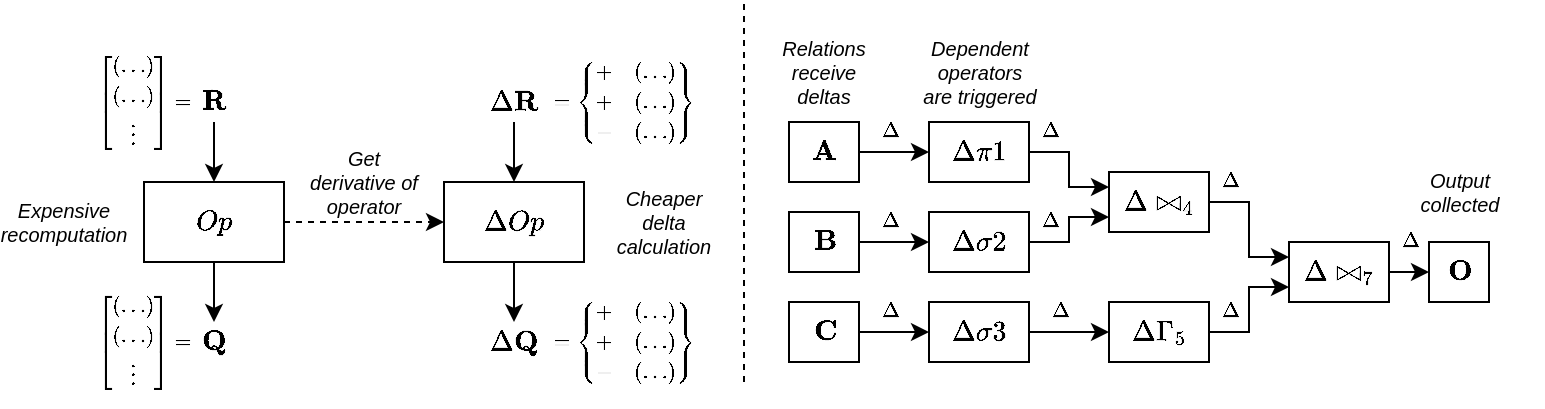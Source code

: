 <mxfile>
    <diagram id="Q5_eqVRMs3cM_1gTa0XC" name="Page-1">
        <mxGraphModel dx="925" dy="547" grid="1" gridSize="10" guides="1" tooltips="1" connect="1" arrows="1" fold="1" page="1" pageScale="1" pageWidth="850" pageHeight="1100" math="1" shadow="0">
            <root>
                <mxCell id="0"/>
                <mxCell id="1" parent="0"/>
                <mxCell id="23" style="edgeStyle=orthogonalEdgeStyle;rounded=0;html=1;exitX=0.5;exitY=1;exitDx=0;exitDy=0;" edge="1" parent="1" source="13">
                    <mxGeometry relative="1" as="geometry">
                        <mxPoint x="125" y="170" as="targetPoint"/>
                    </mxGeometry>
                </mxCell>
                <mxCell id="25" style="rounded=0;html=1;entryX=0.5;entryY=0;entryDx=0;entryDy=0;" edge="1" parent="1" target="13">
                    <mxGeometry relative="1" as="geometry">
                        <mxPoint x="125.04" y="60" as="targetPoint"/>
                        <mxPoint x="125" y="70" as="sourcePoint"/>
                    </mxGeometry>
                </mxCell>
                <mxCell id="33" style="edgeStyle=none;rounded=0;html=1;exitX=1;exitY=0.5;exitDx=0;exitDy=0;entryX=0;entryY=0.5;entryDx=0;entryDy=0;dashed=1;" edge="1" parent="1" source="13" target="30">
                    <mxGeometry relative="1" as="geometry"/>
                </mxCell>
                <mxCell id="13" value="$$Op$$" style="rounded=0;whiteSpace=wrap;html=1;" vertex="1" parent="1">
                    <mxGeometry x="90" y="100" width="70" height="40" as="geometry"/>
                </mxCell>
                <mxCell id="26" value="$$\mathbf{R}$$" style="text;html=1;strokeColor=none;fillColor=none;align=center;verticalAlign=middle;whiteSpace=wrap;rounded=0;" vertex="1" parent="1">
                    <mxGeometry x="95" y="50" width="60" height="20" as="geometry"/>
                </mxCell>
                <mxCell id="27" value="$$\mathbf{Q}$$" style="text;html=1;strokeColor=none;fillColor=none;align=center;verticalAlign=middle;whiteSpace=wrap;rounded=0;" vertex="1" parent="1">
                    <mxGeometry x="95" y="170" width="60" height="20" as="geometry"/>
                </mxCell>
                <mxCell id="28" style="edgeStyle=orthogonalEdgeStyle;rounded=0;html=1;exitX=0.5;exitY=1;exitDx=0;exitDy=0;" edge="1" parent="1" source="30">
                    <mxGeometry relative="1" as="geometry">
                        <mxPoint x="275" y="170" as="targetPoint"/>
                    </mxGeometry>
                </mxCell>
                <mxCell id="29" style="rounded=0;html=1;entryX=0.5;entryY=0;entryDx=0;entryDy=0;" edge="1" parent="1" target="30">
                    <mxGeometry relative="1" as="geometry">
                        <mxPoint x="275.04" y="60" as="targetPoint"/>
                        <mxPoint x="275" y="70" as="sourcePoint"/>
                    </mxGeometry>
                </mxCell>
                <mxCell id="30" value="$$\Delta Op$$" style="rounded=0;whiteSpace=wrap;html=1;" vertex="1" parent="1">
                    <mxGeometry x="240" y="100" width="70" height="40" as="geometry"/>
                </mxCell>
                <mxCell id="31" value="$$\Delta\mathbf{R}$$" style="text;html=1;strokeColor=none;fillColor=none;align=center;verticalAlign=middle;whiteSpace=wrap;rounded=0;" vertex="1" parent="1">
                    <mxGeometry x="245" y="50" width="60" height="20" as="geometry"/>
                </mxCell>
                <mxCell id="32" value="$$\Delta\mathbf{Q}$$" style="text;html=1;strokeColor=none;fillColor=none;align=center;verticalAlign=middle;whiteSpace=wrap;rounded=0;" vertex="1" parent="1">
                    <mxGeometry x="245" y="170" width="60" height="20" as="geometry"/>
                </mxCell>
                <mxCell id="34" value="Get derivative of operator" style="text;html=1;strokeColor=none;fillColor=none;align=center;verticalAlign=middle;whiteSpace=wrap;rounded=0;fontSize=10;fontStyle=2" vertex="1" parent="1">
                    <mxGeometry x="170" y="80" width="60" height="40" as="geometry"/>
                </mxCell>
                <mxCell id="35" value="$$= \begin{Bmatrix} &lt;br&gt;+ &amp;amp; ( \dots ) \\&lt;br&gt;+ &amp;amp; (\dots ) \\&lt;br&gt;- &amp;amp; (\dots) \\&lt;br&gt;\end{Bmatrix}$$" style="text;html=1;strokeColor=none;fillColor=none;align=center;verticalAlign=middle;whiteSpace=wrap;rounded=0;fontSize=9;fontStyle=2" vertex="1" parent="1">
                    <mxGeometry x="300" y="40" width="60" height="40" as="geometry"/>
                </mxCell>
                <mxCell id="36" value="$$= \begin{Bmatrix} &lt;br&gt;+ &amp;amp; ( \dots ) \\&lt;br&gt;+ &amp;amp; (\dots ) \\&lt;br&gt;- &amp;amp; (\dots) \\&lt;br&gt;\end{Bmatrix}$$" style="text;html=1;strokeColor=none;fillColor=none;align=center;verticalAlign=middle;whiteSpace=wrap;rounded=0;fontSize=9;fontStyle=2" vertex="1" parent="1">
                    <mxGeometry x="300" y="160" width="60" height="40" as="geometry"/>
                </mxCell>
                <mxCell id="37" value="$$\begin{bmatrix}&lt;br&gt;(\dots) \\&lt;br&gt;(\dots) \\&lt;br&gt;\vdots&lt;br&gt;\end{bmatrix} =$$" style="text;html=1;strokeColor=none;fillColor=none;align=center;verticalAlign=middle;whiteSpace=wrap;rounded=0;fontSize=9;fontStyle=2" vertex="1" parent="1">
                    <mxGeometry x="60" y="40" width="60" height="40" as="geometry"/>
                </mxCell>
                <mxCell id="38" value="$$\begin{bmatrix}&lt;br&gt;(\dots) \\&lt;br&gt;(\dots) \\&lt;br&gt;\vdots&lt;br&gt;\end{bmatrix} = $$" style="text;html=1;strokeColor=none;fillColor=none;align=center;verticalAlign=middle;whiteSpace=wrap;rounded=0;fontSize=9;fontStyle=2" vertex="1" parent="1">
                    <mxGeometry x="60" y="160" width="60" height="40" as="geometry"/>
                </mxCell>
                <mxCell id="39" value="Cheaper delta calculation" style="text;html=1;strokeColor=none;fillColor=none;align=center;verticalAlign=middle;whiteSpace=wrap;rounded=0;fontSize=10;fontStyle=2" vertex="1" parent="1">
                    <mxGeometry x="320" y="100" width="60" height="40" as="geometry"/>
                </mxCell>
                <mxCell id="40" value="Expensive recomputation" style="text;html=1;strokeColor=none;fillColor=none;align=center;verticalAlign=middle;whiteSpace=wrap;rounded=0;fontSize=10;fontStyle=2" vertex="1" parent="1">
                    <mxGeometry x="20" y="100" width="60" height="40" as="geometry"/>
                </mxCell>
                <mxCell id="52" style="edgeStyle=orthogonalEdgeStyle;rounded=0;html=1;exitX=1;exitY=0.5;exitDx=0;exitDy=0;entryX=0;entryY=0.5;entryDx=0;entryDy=0;fontSize=9;" edge="1" parent="1" source="46" target="51">
                    <mxGeometry relative="1" as="geometry"/>
                </mxCell>
                <mxCell id="46" value="$$\mathbf{A}$$" style="rounded=0;whiteSpace=wrap;html=1;" vertex="1" parent="1">
                    <mxGeometry x="412.5" y="70" width="35" height="30" as="geometry"/>
                </mxCell>
                <mxCell id="54" style="edgeStyle=orthogonalEdgeStyle;rounded=0;html=1;exitX=1;exitY=0.5;exitDx=0;exitDy=0;entryX=0;entryY=0.5;entryDx=0;entryDy=0;fontSize=9;" edge="1" parent="1" source="47" target="53">
                    <mxGeometry relative="1" as="geometry"/>
                </mxCell>
                <mxCell id="47" value="$$\mathbf{B}$$" style="rounded=0;whiteSpace=wrap;html=1;" vertex="1" parent="1">
                    <mxGeometry x="412.5" y="115" width="35" height="30" as="geometry"/>
                </mxCell>
                <mxCell id="59" style="edgeStyle=orthogonalEdgeStyle;rounded=0;html=1;exitX=1;exitY=0.5;exitDx=0;exitDy=0;entryX=0;entryY=0.5;entryDx=0;entryDy=0;fontSize=9;" edge="1" parent="1" source="50" target="58">
                    <mxGeometry relative="1" as="geometry"/>
                </mxCell>
                <mxCell id="50" value="$$\mathbf{C}$$" style="rounded=0;whiteSpace=wrap;html=1;" vertex="1" parent="1">
                    <mxGeometry x="412.5" y="160" width="35" height="30" as="geometry"/>
                </mxCell>
                <mxCell id="57" style="edgeStyle=orthogonalEdgeStyle;rounded=0;html=1;exitX=1;exitY=0.5;exitDx=0;exitDy=0;entryX=0;entryY=0.25;entryDx=0;entryDy=0;fontSize=9;" edge="1" parent="1" source="51" target="55">
                    <mxGeometry relative="1" as="geometry"/>
                </mxCell>
                <mxCell id="51" value="$$\Delta \pi1$$" style="rounded=0;whiteSpace=wrap;html=1;" vertex="1" parent="1">
                    <mxGeometry x="482.5" y="70" width="50" height="30" as="geometry"/>
                </mxCell>
                <mxCell id="56" style="edgeStyle=orthogonalEdgeStyle;rounded=0;html=1;exitX=1;exitY=0.5;exitDx=0;exitDy=0;entryX=0;entryY=0.75;entryDx=0;entryDy=0;fontSize=9;" edge="1" parent="1" source="53" target="55">
                    <mxGeometry relative="1" as="geometry"/>
                </mxCell>
                <mxCell id="53" value="$$\Delta \sigma2$$" style="rounded=0;whiteSpace=wrap;html=1;" vertex="1" parent="1">
                    <mxGeometry x="482.5" y="115" width="50" height="30" as="geometry"/>
                </mxCell>
                <mxCell id="64" style="edgeStyle=orthogonalEdgeStyle;rounded=0;html=1;exitX=1;exitY=0.5;exitDx=0;exitDy=0;entryX=0;entryY=0.25;entryDx=0;entryDy=0;fontSize=9;" edge="1" parent="1" source="55" target="62">
                    <mxGeometry relative="1" as="geometry"/>
                </mxCell>
                <mxCell id="55" value="$$\Delta \bowtie_4$$" style="rounded=0;whiteSpace=wrap;html=1;" vertex="1" parent="1">
                    <mxGeometry x="572.5" y="95" width="50" height="30" as="geometry"/>
                </mxCell>
                <mxCell id="61" style="edgeStyle=orthogonalEdgeStyle;rounded=0;html=1;exitX=1;exitY=0.5;exitDx=0;exitDy=0;entryX=0;entryY=0.5;entryDx=0;entryDy=0;fontSize=9;" edge="1" parent="1" source="58" target="60">
                    <mxGeometry relative="1" as="geometry"/>
                </mxCell>
                <mxCell id="58" value="$$\Delta \sigma3$$" style="rounded=0;whiteSpace=wrap;html=1;" vertex="1" parent="1">
                    <mxGeometry x="482.5" y="160" width="50" height="30" as="geometry"/>
                </mxCell>
                <mxCell id="63" style="edgeStyle=orthogonalEdgeStyle;rounded=0;html=1;exitX=1;exitY=0.5;exitDx=0;exitDy=0;entryX=0;entryY=0.75;entryDx=0;entryDy=0;fontSize=9;" edge="1" parent="1" source="60" target="62">
                    <mxGeometry relative="1" as="geometry"/>
                </mxCell>
                <mxCell id="60" value="$$\Delta \Gamma_5$$" style="rounded=0;whiteSpace=wrap;html=1;" vertex="1" parent="1">
                    <mxGeometry x="572.5" y="160" width="50" height="30" as="geometry"/>
                </mxCell>
                <mxCell id="66" style="edgeStyle=orthogonalEdgeStyle;rounded=0;html=1;exitX=1;exitY=0.5;exitDx=0;exitDy=0;entryX=0;entryY=0.5;entryDx=0;entryDy=0;fontSize=9;" edge="1" parent="1" source="62" target="65">
                    <mxGeometry relative="1" as="geometry"/>
                </mxCell>
                <mxCell id="62" value="$$\Delta \bowtie_7$$" style="rounded=0;whiteSpace=wrap;html=1;" vertex="1" parent="1">
                    <mxGeometry x="662.5" y="130" width="50" height="30" as="geometry"/>
                </mxCell>
                <mxCell id="65" value="$$\mathbf{O}$$" style="rounded=0;whiteSpace=wrap;html=1;" vertex="1" parent="1">
                    <mxGeometry x="732.5" y="130" width="30" height="30" as="geometry"/>
                </mxCell>
                <mxCell id="67" value="$$\Delta$$" style="text;html=1;strokeColor=none;fillColor=none;align=center;verticalAlign=middle;whiteSpace=wrap;rounded=0;fontSize=9;fontStyle=0" vertex="1" parent="1">
                    <mxGeometry x="432.5" y="55" width="60" height="40" as="geometry"/>
                </mxCell>
                <mxCell id="68" value="$$\Delta$$" style="text;html=1;strokeColor=none;fillColor=none;align=center;verticalAlign=middle;whiteSpace=wrap;rounded=0;fontSize=9;fontStyle=0" vertex="1" parent="1">
                    <mxGeometry x="432.5" y="100" width="60" height="40" as="geometry"/>
                </mxCell>
                <mxCell id="69" value="$$\Delta$$" style="text;html=1;strokeColor=none;fillColor=none;align=center;verticalAlign=middle;whiteSpace=wrap;rounded=0;fontSize=9;fontStyle=0" vertex="1" parent="1">
                    <mxGeometry x="432.5" y="145" width="60" height="40" as="geometry"/>
                </mxCell>
                <mxCell id="70" value="$$\Delta$$" style="text;html=1;strokeColor=none;fillColor=none;align=center;verticalAlign=middle;whiteSpace=wrap;rounded=0;fontSize=9;fontStyle=0" vertex="1" parent="1">
                    <mxGeometry x="532.5" y="145" width="30" height="40" as="geometry"/>
                </mxCell>
                <mxCell id="71" value="$$\Delta$$" style="text;html=1;strokeColor=none;fillColor=none;align=center;verticalAlign=middle;whiteSpace=wrap;rounded=0;fontSize=9;fontStyle=0" vertex="1" parent="1">
                    <mxGeometry x="532.5" y="100" width="20" height="40" as="geometry"/>
                </mxCell>
                <mxCell id="72" value="$$\Delta$$" style="text;html=1;strokeColor=none;fillColor=none;align=center;verticalAlign=middle;whiteSpace=wrap;rounded=0;fontSize=9;fontStyle=0" vertex="1" parent="1">
                    <mxGeometry x="532.5" y="55" width="20" height="40" as="geometry"/>
                </mxCell>
                <mxCell id="73" value="$$\Delta$$" style="text;html=1;strokeColor=none;fillColor=none;align=center;verticalAlign=middle;whiteSpace=wrap;rounded=0;fontSize=9;fontStyle=0" vertex="1" parent="1">
                    <mxGeometry x="622.5" y="80" width="20" height="40" as="geometry"/>
                </mxCell>
                <mxCell id="74" value="$$\Delta$$" style="text;html=1;strokeColor=none;fillColor=none;align=center;verticalAlign=middle;whiteSpace=wrap;rounded=0;fontSize=9;fontStyle=0" vertex="1" parent="1">
                    <mxGeometry x="622.5" y="145" width="20" height="40" as="geometry"/>
                </mxCell>
                <mxCell id="75" value="$$\Delta$$" style="text;html=1;strokeColor=none;fillColor=none;align=center;verticalAlign=middle;whiteSpace=wrap;rounded=0;fontSize=9;fontStyle=0" vertex="1" parent="1">
                    <mxGeometry x="712.5" y="110" width="20" height="40" as="geometry"/>
                </mxCell>
                <mxCell id="76" value="Relations receive deltas" style="text;html=1;strokeColor=none;fillColor=none;align=center;verticalAlign=middle;whiteSpace=wrap;rounded=0;fontSize=10;fontStyle=2" vertex="1" parent="1">
                    <mxGeometry x="400" y="30" width="60" height="30" as="geometry"/>
                </mxCell>
                <mxCell id="77" value="Dependent operators are triggered" style="text;html=1;strokeColor=none;fillColor=none;align=center;verticalAlign=middle;whiteSpace=wrap;rounded=0;fontSize=10;fontStyle=2" vertex="1" parent="1">
                    <mxGeometry x="477.5" y="30" width="60" height="30" as="geometry"/>
                </mxCell>
                <mxCell id="79" value="" style="endArrow=none;dashed=1;html=1;rounded=0;fontSize=9;" edge="1" parent="1">
                    <mxGeometry width="50" height="50" relative="1" as="geometry">
                        <mxPoint x="390" y="200" as="sourcePoint"/>
                        <mxPoint x="390" y="10" as="targetPoint"/>
                    </mxGeometry>
                </mxCell>
                <mxCell id="80" value="Output collected" style="text;html=1;strokeColor=none;fillColor=none;align=center;verticalAlign=middle;whiteSpace=wrap;rounded=0;fontSize=10;fontStyle=2" vertex="1" parent="1">
                    <mxGeometry x="717.5" y="90" width="60" height="30" as="geometry"/>
                </mxCell>
            </root>
        </mxGraphModel>
    </diagram>
</mxfile>